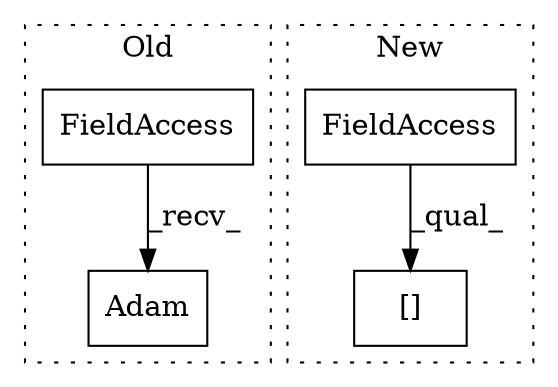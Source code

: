 digraph G {
subgraph cluster0 {
1 [label="Adam" a="32" s="1561,1595" l="5,1" shape="box"];
4 [label="FieldAccess" a="22" s="1549" l="11" shape="box"];
label = "Old";
style="dotted";
}
subgraph cluster1 {
2 [label="[]" a="2" s="2465,2471" l="4,1" shape="box"];
3 [label="FieldAccess" a="22" s="2465" l="3" shape="box"];
label = "New";
style="dotted";
}
3 -> 2 [label="_qual_"];
4 -> 1 [label="_recv_"];
}